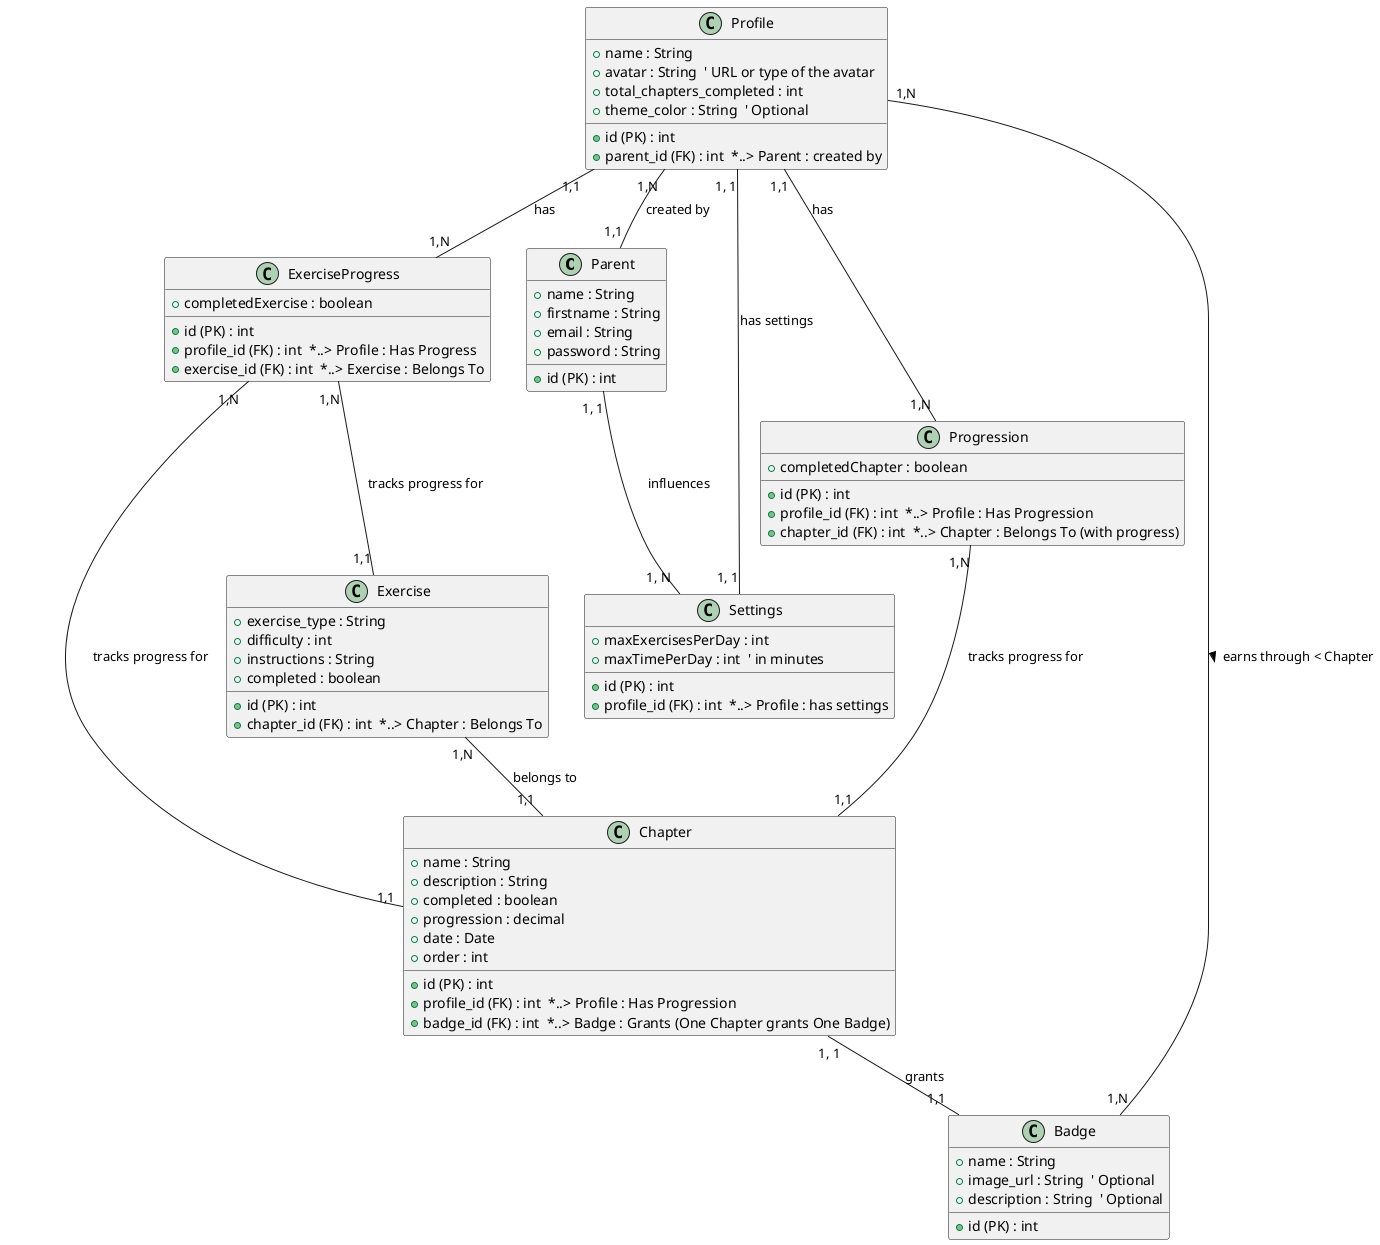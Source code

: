 @startuml

class Parent {
  + id (PK) : int
  + name : String
  + firstname : String
  + email : String
  + password : String
}

class Profile {
  + id (PK) : int
  + parent_id (FK) : int  *..> Parent : created by
  + name : String
  + avatar : String  ' URL or type of the avatar
  + total_chapters_completed : int
  + theme_color : String  ' Optional
}

class Exercise {
  + id (PK) : int
  + exercise_type : String
  + difficulty : int
  + instructions : String
  + completed : boolean
  + chapter_id (FK) : int  *..> Chapter : Belongs To
}

class ExerciseProgress {
  + id (PK) : int
  + profile_id (FK) : int  *..> Profile : Has Progress
  + exercise_id (FK) : int  *..> Exercise : Belongs To
  + completedExercise : boolean
}

class Chapter {
  + id (PK) : int
  + profile_id (FK) : int  *..> Profile : Has Progression
  + name : String
  + description : String
  + completed : boolean
  + progression : decimal 
  + date : Date
  + order : int
  + badge_id (FK) : int  *..> Badge : Grants (One Chapter grants One Badge)
}

class Badge {
  + id (PK) : int
  + name : String
  + image_url : String  ' Optional
  + description : String  ' Optional
}

class Progression {
  + id (PK) : int
  + profile_id (FK) : int  *..> Profile : Has Progression
  + chapter_id (FK) : int  *..> Chapter : Belongs To (with progress)
  + completedChapter : boolean
}


class Settings {
  + id (PK) : int
  + profile_id (FK) : int  *..> Profile : has settings
  + maxExercisesPerDay : int
  + maxTimePerDay : int  ' in minutes
}

Chapter "1, 1" -- "1,1" Badge : grants
Profile "1,1" -- "1,N" Progression : has
Progression "1,N" -- "1,1" Chapter : tracks progress for
Profile "1, 1" -- "1, 1" Settings : has settings
Parent "1, 1" -- "1, N" Settings : influences
Profile "1,N" -- "1,N" Badge : earns through < Chapter >
Exercise "1,N" -- "1,1" Chapter : belongs to
Profile "1,N" -- "1,1" Parent : created by
Profile "1,1" -- "1,N" ExerciseProgress : has
ExerciseProgress "1,N" -- "1,1" Chapter : tracks progress for
ExerciseProgress "1,N" -- "1,1" Exercise : tracks progress for

@enduml